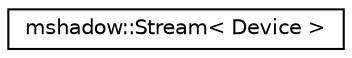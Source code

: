 digraph "Graphical Class Hierarchy"
{
 // LATEX_PDF_SIZE
  edge [fontname="Helvetica",fontsize="10",labelfontname="Helvetica",labelfontsize="10"];
  node [fontname="Helvetica",fontsize="10",shape=record];
  rankdir="LR";
  Node0 [label="mshadow::Stream\< Device \>",height=0.2,width=0.4,color="black", fillcolor="white", style="filled",URL="$structmshadow_1_1Stream.html",tooltip="computaion stream structure, used for asynchronous computations"];
}
